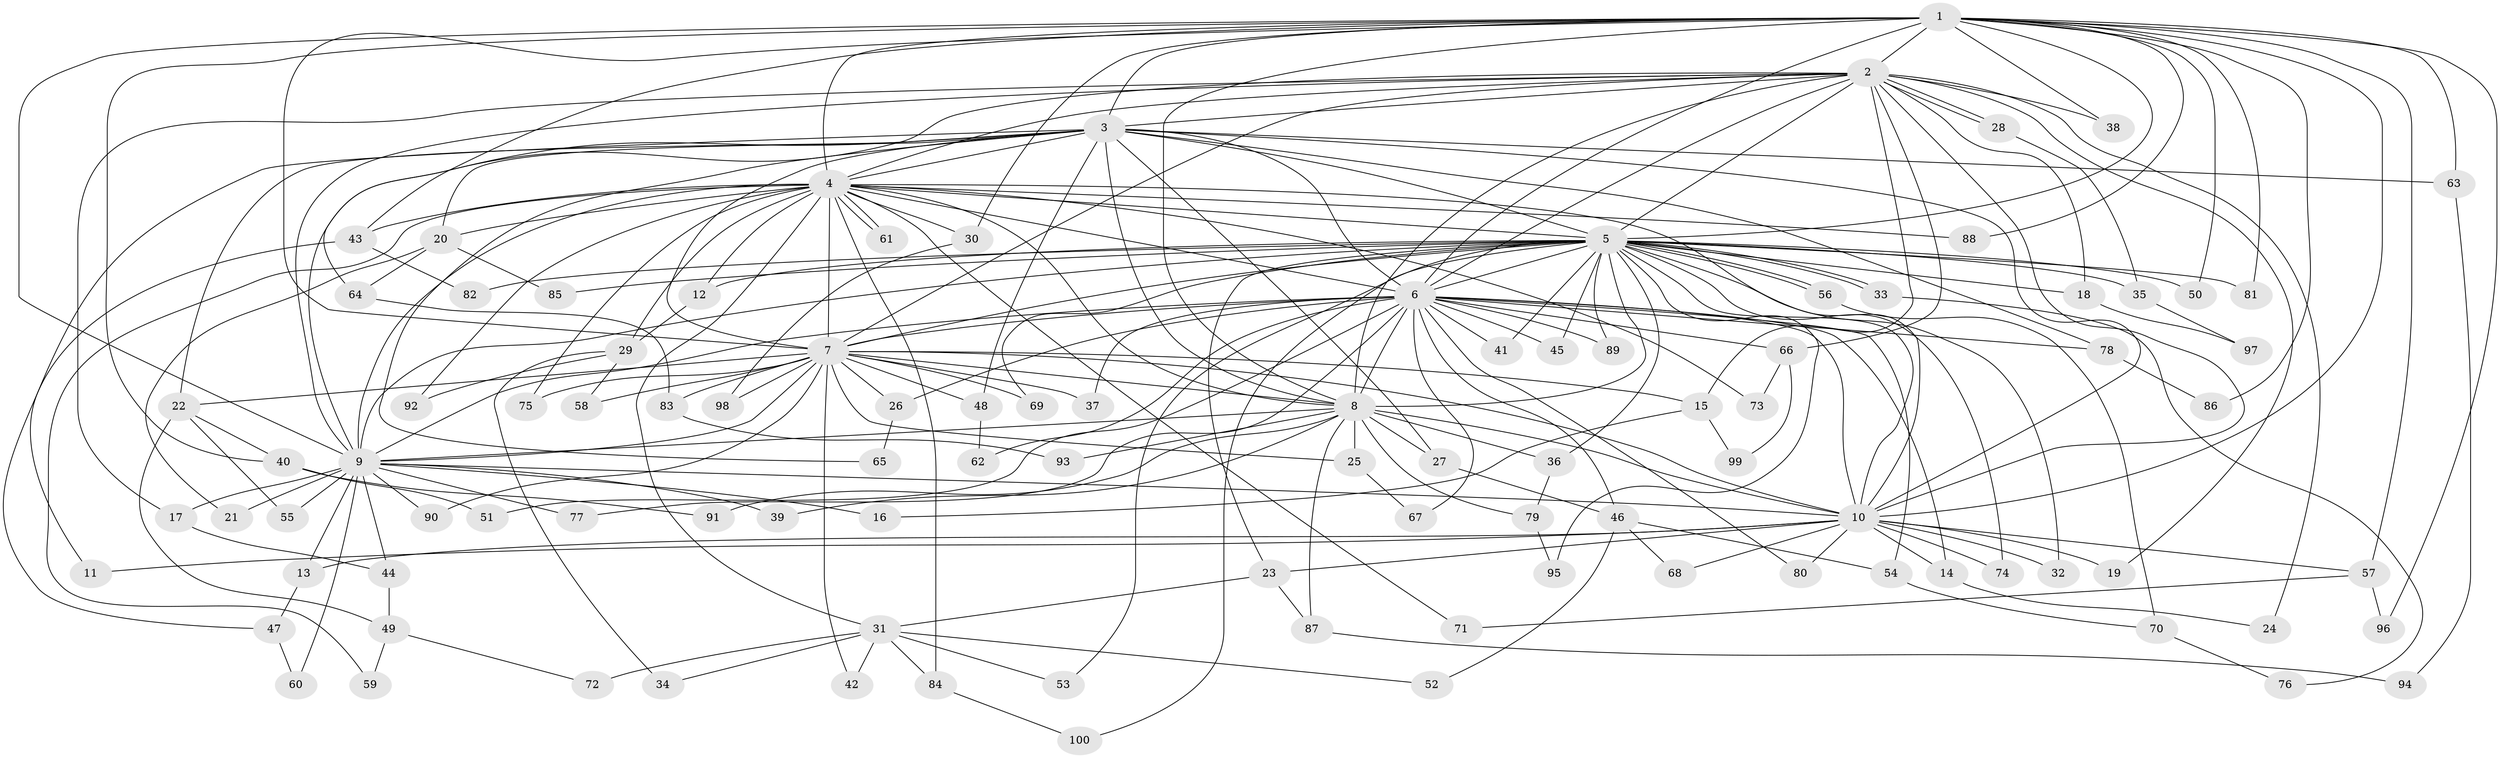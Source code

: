// Generated by graph-tools (version 1.1) at 2025/11/02/21/25 10:11:07]
// undirected, 100 vertices, 225 edges
graph export_dot {
graph [start="1"]
  node [color=gray90,style=filled];
  1;
  2;
  3;
  4;
  5;
  6;
  7;
  8;
  9;
  10;
  11;
  12;
  13;
  14;
  15;
  16;
  17;
  18;
  19;
  20;
  21;
  22;
  23;
  24;
  25;
  26;
  27;
  28;
  29;
  30;
  31;
  32;
  33;
  34;
  35;
  36;
  37;
  38;
  39;
  40;
  41;
  42;
  43;
  44;
  45;
  46;
  47;
  48;
  49;
  50;
  51;
  52;
  53;
  54;
  55;
  56;
  57;
  58;
  59;
  60;
  61;
  62;
  63;
  64;
  65;
  66;
  67;
  68;
  69;
  70;
  71;
  72;
  73;
  74;
  75;
  76;
  77;
  78;
  79;
  80;
  81;
  82;
  83;
  84;
  85;
  86;
  87;
  88;
  89;
  90;
  91;
  92;
  93;
  94;
  95;
  96;
  97;
  98;
  99;
  100;
  1 -- 2;
  1 -- 3;
  1 -- 4;
  1 -- 5;
  1 -- 6;
  1 -- 7;
  1 -- 8;
  1 -- 9;
  1 -- 10;
  1 -- 30;
  1 -- 38;
  1 -- 40;
  1 -- 43;
  1 -- 50;
  1 -- 57;
  1 -- 63;
  1 -- 81;
  1 -- 86;
  1 -- 88;
  1 -- 96;
  2 -- 3;
  2 -- 4;
  2 -- 5;
  2 -- 6;
  2 -- 7;
  2 -- 8;
  2 -- 9;
  2 -- 10;
  2 -- 15;
  2 -- 17;
  2 -- 18;
  2 -- 19;
  2 -- 24;
  2 -- 28;
  2 -- 28;
  2 -- 38;
  2 -- 64;
  2 -- 66;
  3 -- 4;
  3 -- 5;
  3 -- 6;
  3 -- 7;
  3 -- 8;
  3 -- 9;
  3 -- 10;
  3 -- 11;
  3 -- 20;
  3 -- 22;
  3 -- 27;
  3 -- 48;
  3 -- 63;
  3 -- 65;
  3 -- 78;
  4 -- 5;
  4 -- 6;
  4 -- 7;
  4 -- 8;
  4 -- 9;
  4 -- 10;
  4 -- 12;
  4 -- 20;
  4 -- 29;
  4 -- 30;
  4 -- 31;
  4 -- 43;
  4 -- 59;
  4 -- 61;
  4 -- 61;
  4 -- 71;
  4 -- 73;
  4 -- 75;
  4 -- 84;
  4 -- 88;
  4 -- 92;
  5 -- 6;
  5 -- 7;
  5 -- 8;
  5 -- 9;
  5 -- 10;
  5 -- 12;
  5 -- 18;
  5 -- 23;
  5 -- 32;
  5 -- 33;
  5 -- 33;
  5 -- 35;
  5 -- 36;
  5 -- 41;
  5 -- 45;
  5 -- 50;
  5 -- 53;
  5 -- 56;
  5 -- 56;
  5 -- 69;
  5 -- 74;
  5 -- 81;
  5 -- 82;
  5 -- 85;
  5 -- 89;
  5 -- 95;
  5 -- 100;
  6 -- 7;
  6 -- 8;
  6 -- 9;
  6 -- 10;
  6 -- 14;
  6 -- 26;
  6 -- 37;
  6 -- 41;
  6 -- 45;
  6 -- 46;
  6 -- 51;
  6 -- 54;
  6 -- 62;
  6 -- 66;
  6 -- 67;
  6 -- 77;
  6 -- 78;
  6 -- 80;
  6 -- 89;
  7 -- 8;
  7 -- 9;
  7 -- 10;
  7 -- 15;
  7 -- 22;
  7 -- 25;
  7 -- 26;
  7 -- 37;
  7 -- 42;
  7 -- 48;
  7 -- 58;
  7 -- 69;
  7 -- 75;
  7 -- 83;
  7 -- 90;
  7 -- 98;
  8 -- 9;
  8 -- 10;
  8 -- 25;
  8 -- 27;
  8 -- 36;
  8 -- 39;
  8 -- 79;
  8 -- 87;
  8 -- 91;
  8 -- 93;
  9 -- 10;
  9 -- 13;
  9 -- 16;
  9 -- 17;
  9 -- 21;
  9 -- 39;
  9 -- 44;
  9 -- 55;
  9 -- 60;
  9 -- 77;
  9 -- 90;
  10 -- 11;
  10 -- 13;
  10 -- 14;
  10 -- 19;
  10 -- 23;
  10 -- 32;
  10 -- 57;
  10 -- 68;
  10 -- 74;
  10 -- 80;
  12 -- 29;
  13 -- 47;
  14 -- 24;
  15 -- 16;
  15 -- 99;
  17 -- 44;
  18 -- 97;
  20 -- 21;
  20 -- 64;
  20 -- 85;
  22 -- 40;
  22 -- 49;
  22 -- 55;
  23 -- 31;
  23 -- 87;
  25 -- 67;
  26 -- 65;
  27 -- 46;
  28 -- 35;
  29 -- 34;
  29 -- 58;
  29 -- 92;
  30 -- 98;
  31 -- 34;
  31 -- 42;
  31 -- 52;
  31 -- 53;
  31 -- 72;
  31 -- 84;
  33 -- 76;
  35 -- 97;
  36 -- 79;
  40 -- 51;
  40 -- 91;
  43 -- 47;
  43 -- 82;
  44 -- 49;
  46 -- 52;
  46 -- 54;
  46 -- 68;
  47 -- 60;
  48 -- 62;
  49 -- 59;
  49 -- 72;
  54 -- 70;
  56 -- 70;
  57 -- 71;
  57 -- 96;
  63 -- 94;
  64 -- 83;
  66 -- 73;
  66 -- 99;
  70 -- 76;
  78 -- 86;
  79 -- 95;
  83 -- 93;
  84 -- 100;
  87 -- 94;
}
